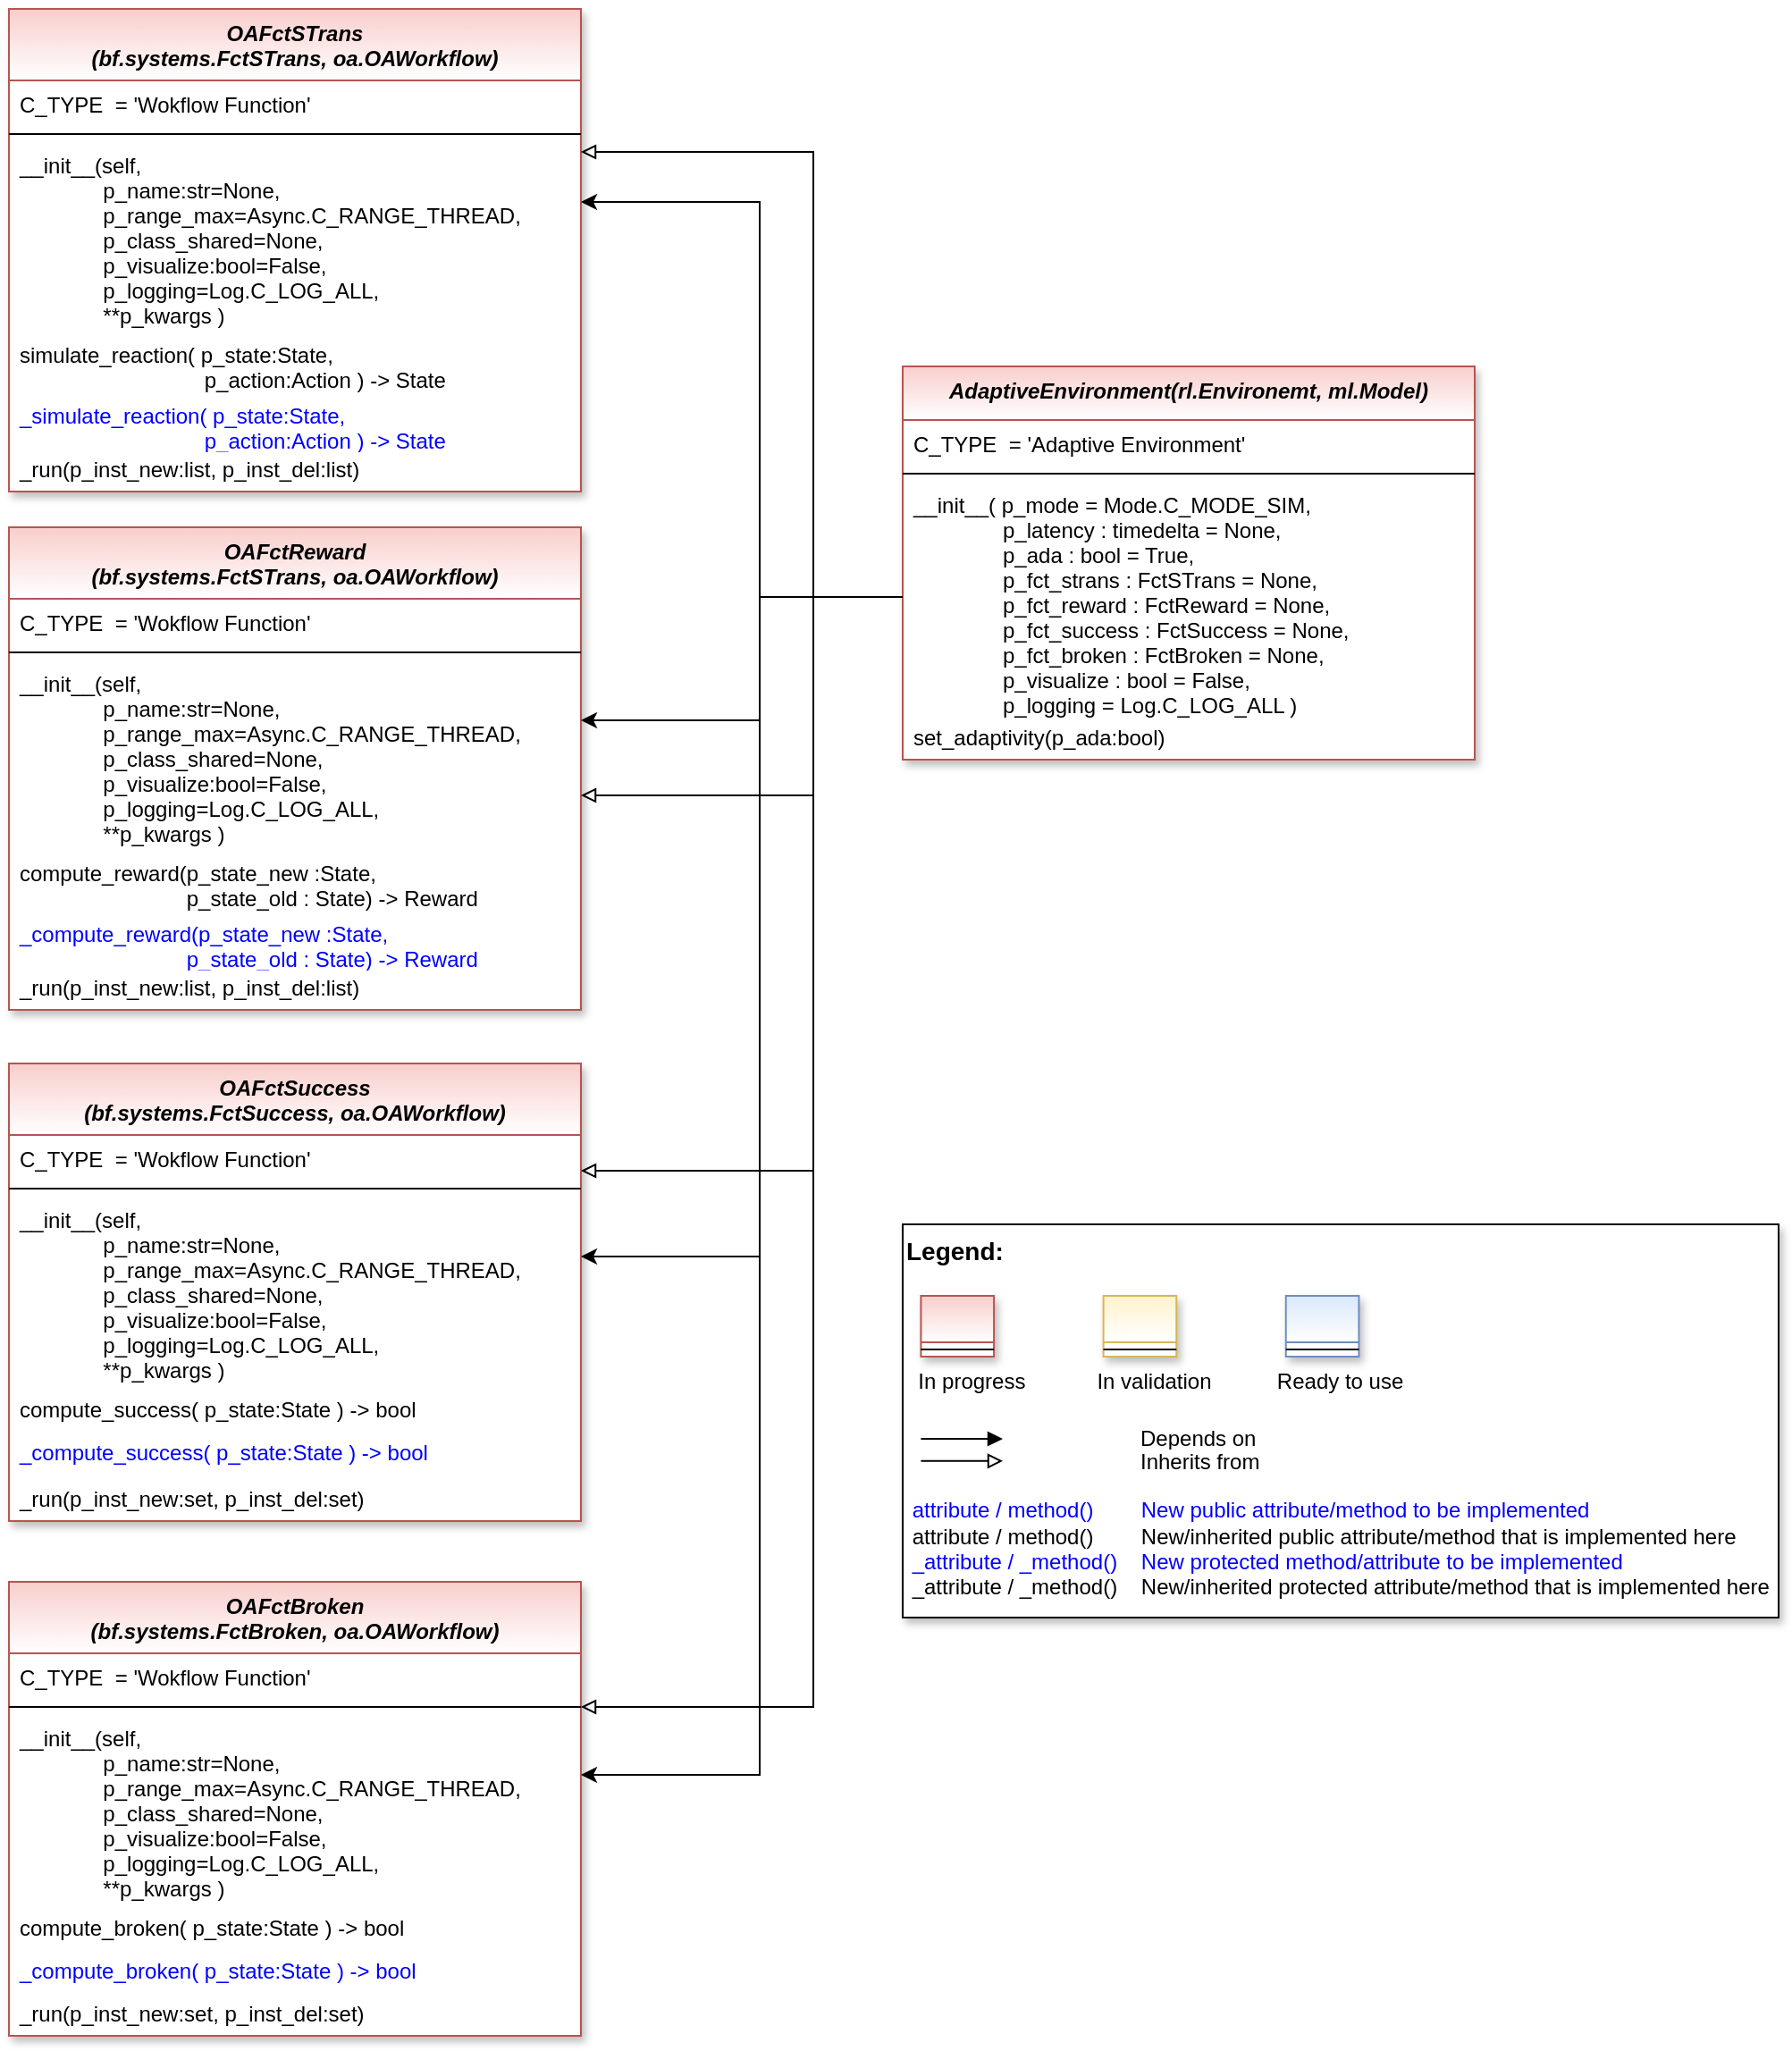 <mxfile version="20.2.3" type="device"><diagram id="Nskp1iKtnSePflAXiop7" name="Page-1"><mxGraphModel dx="1038" dy="641" grid="1" gridSize="10" guides="1" tooltips="1" connect="1" arrows="1" fold="1" page="1" pageScale="1" pageWidth="3300" pageHeight="4681" math="0" shadow="0"><root><mxCell id="0"/><mxCell id="1" parent="0"/><mxCell id="NY3pzmV13nrRCtRjfQod-61" value="OAFctSTrans&#10;(bf.systems.FctSTrans, oa.OAWorkflow)" style="swimlane;fontStyle=3;align=center;verticalAlign=top;childLayout=stackLayout;horizontal=1;startSize=40;horizontalStack=0;resizeParent=1;resizeLast=0;collapsible=1;marginBottom=0;rounded=0;shadow=1;strokeWidth=1;fillColor=#f8cecc;strokeColor=#b85450;swimlaneFillColor=#ffffff;gradientColor=#FFFFFF;" parent="1" vertex="1"><mxGeometry x="140" y="200" width="320" height="270" as="geometry"><mxRectangle x="230" y="140" width="160" height="26" as="alternateBounds"/></mxGeometry></mxCell><mxCell id="NY3pzmV13nrRCtRjfQod-62" value="C_TYPE  = 'Wokflow Function'" style="text;align=left;verticalAlign=top;spacingLeft=4;spacingRight=4;overflow=hidden;rotatable=0;points=[[0,0.5],[1,0.5]];portConstraint=eastwest;" parent="NY3pzmV13nrRCtRjfQod-61" vertex="1"><mxGeometry y="40" width="320" height="26" as="geometry"/></mxCell><mxCell id="NY3pzmV13nrRCtRjfQod-63" value="" style="line;html=1;strokeWidth=1;align=left;verticalAlign=middle;spacingTop=-1;spacingLeft=3;spacingRight=3;rotatable=0;labelPosition=right;points=[];portConstraint=eastwest;" parent="NY3pzmV13nrRCtRjfQod-61" vertex="1"><mxGeometry y="66" width="320" height="8" as="geometry"/></mxCell><mxCell id="NY3pzmV13nrRCtRjfQod-70" value="__init__(self, &#10;                            p_name:str=None,&#10;                            p_range_max=Async.C_RANGE_THREAD, &#10;                            p_class_shared=None, &#10;                            p_visualize:bool=False,&#10;                            p_logging=Log.C_LOG_ALL, &#10;                            **p_kwargs )" style="text;align=left;verticalAlign=top;spacingLeft=4;spacingRight=4;overflow=hidden;rotatable=0;points=[[0,0.5],[1,0.5]];portConstraint=eastwest;" parent="NY3pzmV13nrRCtRjfQod-61" vertex="1"><mxGeometry y="74" width="320" height="106" as="geometry"/></mxCell><mxCell id="NY3pzmV13nrRCtRjfQod-71" value="simulate_reaction( p_state:State,&#10;                               p_action:Action ) -&gt; State" style="text;align=left;verticalAlign=top;spacingLeft=4;spacingRight=4;overflow=hidden;rotatable=0;points=[[0,0.5],[1,0.5]];portConstraint=eastwest;" parent="NY3pzmV13nrRCtRjfQod-61" vertex="1"><mxGeometry y="180" width="320" height="34" as="geometry"/></mxCell><mxCell id="NY3pzmV13nrRCtRjfQod-73" value="_simulate_reaction( p_state:State,&#10;                               p_action:Action ) -&gt; State" style="text;align=left;verticalAlign=top;spacingLeft=4;spacingRight=4;overflow=hidden;rotatable=0;points=[[0,0.5],[1,0.5]];portConstraint=eastwest;fontColor=#0000FF;" parent="NY3pzmV13nrRCtRjfQod-61" vertex="1"><mxGeometry y="214" width="320" height="30" as="geometry"/></mxCell><mxCell id="NY3pzmV13nrRCtRjfQod-152" value="_run(p_inst_new:list, p_inst_del:list)" style="text;align=left;verticalAlign=top;spacingLeft=4;spacingRight=4;overflow=hidden;rotatable=0;points=[[0,0.5],[1,0.5]];portConstraint=eastwest;" parent="NY3pzmV13nrRCtRjfQod-61" vertex="1"><mxGeometry y="244" width="320" height="26" as="geometry"/></mxCell><mxCell id="NY3pzmV13nrRCtRjfQod-74" value="OAFctReward&#10;(bf.systems.FctSTrans, oa.OAWorkflow)" style="swimlane;fontStyle=3;align=center;verticalAlign=top;childLayout=stackLayout;horizontal=1;startSize=40;horizontalStack=0;resizeParent=1;resizeLast=0;collapsible=1;marginBottom=0;rounded=0;shadow=1;strokeWidth=1;fillColor=#f8cecc;strokeColor=#b85450;swimlaneFillColor=#ffffff;gradientColor=#FFFFFF;" parent="1" vertex="1"><mxGeometry x="140" y="490" width="320" height="270" as="geometry"><mxRectangle x="230" y="140" width="160" height="26" as="alternateBounds"/></mxGeometry></mxCell><mxCell id="NY3pzmV13nrRCtRjfQod-75" value="C_TYPE  = 'Wokflow Function'" style="text;align=left;verticalAlign=top;spacingLeft=4;spacingRight=4;overflow=hidden;rotatable=0;points=[[0,0.5],[1,0.5]];portConstraint=eastwest;" parent="NY3pzmV13nrRCtRjfQod-74" vertex="1"><mxGeometry y="40" width="320" height="26" as="geometry"/></mxCell><mxCell id="NY3pzmV13nrRCtRjfQod-77" value="" style="line;html=1;strokeWidth=1;align=left;verticalAlign=middle;spacingTop=-1;spacingLeft=3;spacingRight=3;rotatable=0;labelPosition=right;points=[];portConstraint=eastwest;" parent="NY3pzmV13nrRCtRjfQod-74" vertex="1"><mxGeometry y="66" width="320" height="8" as="geometry"/></mxCell><mxCell id="jGXSrp0JWQliIxfhVfYp-30" value="__init__(self, &#10;                            p_name:str=None,&#10;                            p_range_max=Async.C_RANGE_THREAD, &#10;                            p_class_shared=None, &#10;                            p_visualize:bool=False,&#10;                            p_logging=Log.C_LOG_ALL, &#10;                            **p_kwargs )" style="text;align=left;verticalAlign=top;spacingLeft=4;spacingRight=4;overflow=hidden;rotatable=0;points=[[0,0.5],[1,0.5]];portConstraint=eastwest;" parent="NY3pzmV13nrRCtRjfQod-74" vertex="1"><mxGeometry y="74" width="320" height="106" as="geometry"/></mxCell><mxCell id="NY3pzmV13nrRCtRjfQod-79" value="compute_reward(p_state_new :State,&#10;                            p_state_old : State) -&gt; Reward" style="text;align=left;verticalAlign=top;spacingLeft=4;spacingRight=4;overflow=hidden;rotatable=0;points=[[0,0.5],[1,0.5]];portConstraint=eastwest;" parent="NY3pzmV13nrRCtRjfQod-74" vertex="1"><mxGeometry y="180" width="320" height="34" as="geometry"/></mxCell><mxCell id="NY3pzmV13nrRCtRjfQod-81" value="_compute_reward(p_state_new :State,&#10;                            p_state_old : State) -&gt; Reward" style="text;align=left;verticalAlign=top;spacingLeft=4;spacingRight=4;overflow=hidden;rotatable=0;points=[[0,0.5],[1,0.5]];portConstraint=eastwest;fontColor=#0000FF;" parent="NY3pzmV13nrRCtRjfQod-74" vertex="1"><mxGeometry y="214" width="320" height="30" as="geometry"/></mxCell><mxCell id="jGXSrp0JWQliIxfhVfYp-46" value="_run(p_inst_new:list, p_inst_del:list)" style="text;align=left;verticalAlign=top;spacingLeft=4;spacingRight=4;overflow=hidden;rotatable=0;points=[[0,0.5],[1,0.5]];portConstraint=eastwest;" parent="NY3pzmV13nrRCtRjfQod-74" vertex="1"><mxGeometry y="244" width="320" height="26" as="geometry"/></mxCell><mxCell id="NY3pzmV13nrRCtRjfQod-83" value="" style="group" parent="1" vertex="1" connectable="0"><mxGeometry x="640" y="880" width="490" height="220" as="geometry"/></mxCell><mxCell id="NY3pzmV13nrRCtRjfQod-84" value="&lt;font color=&quot;#000000&quot; size=&quot;1&quot;&gt;&lt;b style=&quot;font-size: 14px&quot;&gt;Legend:&lt;br&gt;&lt;/b&gt;&lt;/font&gt;&lt;br&gt;&lt;br&gt;&lt;br&gt;&lt;font color=&quot;#0000ff&quot; style=&quot;font-size: 6px&quot;&gt;&lt;br&gt;&lt;/font&gt;&lt;span style=&quot;color: rgb(0 , 0 , 0)&quot;&gt;&lt;font style=&quot;font-size: 4px&quot;&gt;&amp;nbsp; &amp;nbsp;&lt;/font&gt;&amp;nbsp;In progress&amp;nbsp; &amp;nbsp; &amp;nbsp; &amp;nbsp; &amp;nbsp; &amp;nbsp; In validation&amp;nbsp; &amp;nbsp; &amp;nbsp; &amp;nbsp; &amp;nbsp; &amp;nbsp;Ready to use&lt;/span&gt;&lt;font color=&quot;#000000&quot;&gt;&amp;nbsp;&lt;br&gt;&lt;/font&gt;&lt;font color=&quot;#0000ff&quot;&gt;&lt;br&gt;&lt;br&gt;&lt;br&gt;&lt;br&gt;&amp;nbsp;attribute / method()&amp;nbsp; &amp;nbsp; &amp;nbsp; &amp;nbsp; New public attribute/method to be implemented&lt;/font&gt;&lt;br&gt;&lt;font color=&quot;#000000&quot;&gt;&amp;nbsp;&lt;/font&gt;&lt;font color=&quot;#000000&quot;&gt;attribute / method()&lt;span&gt;&#9;&lt;/span&gt;&amp;nbsp; &amp;nbsp; &amp;nbsp; &amp;nbsp;New/inherited public attribute/method that is implemented here&lt;br&gt;&lt;/font&gt;&lt;font color=&quot;#0000ff&quot;&gt;&amp;nbsp;_attribute /&amp;nbsp;&lt;/font&gt;&lt;font color=&quot;#0000ff&quot;&gt;_method()&amp;nbsp; &amp;nbsp; New protected method/attribute to be implemented&lt;/font&gt;&lt;br&gt;&lt;font color=&quot;#000000&quot;&gt;&amp;nbsp;_attribute / _method()&amp;nbsp; &amp;nbsp; New/inherited protected attribute/method that is implemented here&lt;br&gt;&lt;/font&gt;&lt;font color=&quot;#000000&quot;&gt;&lt;br&gt;&lt;br&gt;&lt;br&gt;&lt;br&gt;&lt;br&gt;&lt;/font&gt;" style="text;html=1;align=left;verticalAlign=top;whiteSpace=wrap;rounded=0;fontColor=#006600;strokeColor=#000000;shadow=1;fillColor=#ffffff;" parent="NY3pzmV13nrRCtRjfQod-83" vertex="1"><mxGeometry width="490.0" height="220" as="geometry"/></mxCell><mxCell id="NY3pzmV13nrRCtRjfQod-85" value="Depends on" style="endArrow=block;html=1;labelPosition=right;verticalLabelPosition=middle;align=left;verticalAlign=middle;endFill=1;fontSize=12;" parent="NY3pzmV13nrRCtRjfQod-83" edge="1"><mxGeometry x="-1623.125" y="-2180" width="51.042" height="50" as="geometry"><mxPoint x="10.208" y="120.003" as="sourcePoint"/><mxPoint x="55.991" y="120.003" as="targetPoint"/><mxPoint x="98" as="offset"/><Array as="points"><mxPoint x="30.625" y="120"/></Array></mxGeometry></mxCell><mxCell id="NY3pzmV13nrRCtRjfQod-86" value="Inherits from" style="endArrow=block;html=1;labelPosition=right;verticalLabelPosition=middle;align=left;verticalAlign=middle;endFill=0;fontSize=12;" parent="NY3pzmV13nrRCtRjfQod-83" edge="1"><mxGeometry x="-1623.125" y="-2180" width="51.042" height="50" as="geometry"><mxPoint x="10.208" y="132.385" as="sourcePoint"/><mxPoint x="55.991" y="132.385" as="targetPoint"/><mxPoint x="98" y="1" as="offset"/></mxGeometry></mxCell><mxCell id="NY3pzmV13nrRCtRjfQod-87" value="" style="swimlane;fontStyle=3;align=center;verticalAlign=top;childLayout=stackLayout;horizontal=1;startSize=26;horizontalStack=0;resizeParent=1;resizeLast=0;collapsible=1;marginBottom=0;rounded=0;shadow=1;strokeWidth=1;fillColor=#f8cecc;strokeColor=#b85450;gradientColor=#ffffff;swimlaneFillColor=#ffffff;" parent="NY3pzmV13nrRCtRjfQod-83" vertex="1"><mxGeometry x="10.208" y="40" width="40.833" height="34" as="geometry"><mxRectangle x="230" y="140" width="160" height="26" as="alternateBounds"/></mxGeometry></mxCell><mxCell id="NY3pzmV13nrRCtRjfQod-88" value="" style="line;html=1;strokeWidth=1;align=left;verticalAlign=middle;spacingTop=-1;spacingLeft=3;spacingRight=3;rotatable=0;labelPosition=right;points=[];portConstraint=eastwest;" parent="NY3pzmV13nrRCtRjfQod-87" vertex="1"><mxGeometry y="26" width="40.833" height="8" as="geometry"/></mxCell><mxCell id="NY3pzmV13nrRCtRjfQod-89" value="" style="swimlane;fontStyle=3;align=center;verticalAlign=top;childLayout=stackLayout;horizontal=1;startSize=26;horizontalStack=0;resizeParent=1;resizeLast=0;collapsible=1;marginBottom=0;rounded=0;shadow=1;strokeWidth=1;fillColor=#fff2cc;strokeColor=#d6b656;gradientColor=#ffffff;swimlaneFillColor=#ffffff;" parent="NY3pzmV13nrRCtRjfQod-83" vertex="1"><mxGeometry x="112.292" y="40" width="40.833" height="34" as="geometry"><mxRectangle x="230" y="140" width="160" height="26" as="alternateBounds"/></mxGeometry></mxCell><mxCell id="NY3pzmV13nrRCtRjfQod-90" value="" style="line;html=1;strokeWidth=1;align=left;verticalAlign=middle;spacingTop=-1;spacingLeft=3;spacingRight=3;rotatable=0;labelPosition=right;points=[];portConstraint=eastwest;" parent="NY3pzmV13nrRCtRjfQod-89" vertex="1"><mxGeometry y="26" width="40.833" height="8" as="geometry"/></mxCell><mxCell id="NY3pzmV13nrRCtRjfQod-91" value="" style="swimlane;fontStyle=3;align=center;verticalAlign=top;childLayout=stackLayout;horizontal=1;startSize=26;horizontalStack=0;resizeParent=1;resizeLast=0;collapsible=1;marginBottom=0;rounded=0;shadow=1;strokeWidth=1;fillColor=#dae8fc;strokeColor=#6c8ebf;gradientColor=#ffffff;swimlaneFillColor=#ffffff;" parent="NY3pzmV13nrRCtRjfQod-83" vertex="1"><mxGeometry x="214.375" y="40" width="40.833" height="34" as="geometry"><mxRectangle x="230" y="140" width="160" height="26" as="alternateBounds"/></mxGeometry></mxCell><mxCell id="NY3pzmV13nrRCtRjfQod-92" value="" style="line;html=1;strokeWidth=1;align=left;verticalAlign=middle;spacingTop=-1;spacingLeft=3;spacingRight=3;rotatable=0;labelPosition=right;points=[];portConstraint=eastwest;" parent="NY3pzmV13nrRCtRjfQod-91" vertex="1"><mxGeometry y="26" width="40.833" height="8" as="geometry"/></mxCell><mxCell id="NY3pzmV13nrRCtRjfQod-95" value="AdaptiveEnvironment(rl.Environemt, ml.Model)" style="swimlane;fontStyle=3;align=center;verticalAlign=top;childLayout=stackLayout;horizontal=1;startSize=30;horizontalStack=0;resizeParent=1;resizeLast=0;collapsible=1;marginBottom=0;rounded=0;shadow=1;strokeWidth=1;fillColor=#f8cecc;strokeColor=#b85450;swimlaneFillColor=#ffffff;gradientColor=#FFFFFF;swimlaneLine=1;" parent="1" vertex="1"><mxGeometry x="640" y="400" width="320" height="220" as="geometry"><mxRectangle x="230" y="140" width="160" height="26" as="alternateBounds"/></mxGeometry></mxCell><mxCell id="NY3pzmV13nrRCtRjfQod-96" value="C_TYPE  = 'Adaptive Environment'" style="text;align=left;verticalAlign=top;spacingLeft=4;spacingRight=4;overflow=hidden;rotatable=0;points=[[0,0.5],[1,0.5]];portConstraint=eastwest;" parent="NY3pzmV13nrRCtRjfQod-95" vertex="1"><mxGeometry y="30" width="320" height="26" as="geometry"/></mxCell><mxCell id="NY3pzmV13nrRCtRjfQod-98" value="" style="line;html=1;strokeWidth=1;align=left;verticalAlign=middle;spacingTop=-1;spacingLeft=3;spacingRight=3;rotatable=0;labelPosition=right;points=[];portConstraint=eastwest;" parent="NY3pzmV13nrRCtRjfQod-95" vertex="1"><mxGeometry y="56" width="320" height="8" as="geometry"/></mxCell><mxCell id="NY3pzmV13nrRCtRjfQod-100" value="__init__( p_mode = Mode.C_MODE_SIM,&#10;               p_latency : timedelta = None,&#10;               p_ada : bool = True,&#10;               p_fct_strans : FctSTrans = None,&#10;               p_fct_reward : FctReward = None,&#10;               p_fct_success : FctSuccess = None,&#10;               p_fct_broken : FctBroken = None,&#10;               p_visualize : bool = False,&#10;               p_logging = Log.C_LOG_ALL )" style="text;align=left;verticalAlign=top;spacingLeft=4;spacingRight=4;overflow=hidden;rotatable=0;points=[[0,0.5],[1,0.5]];portConstraint=eastwest;" parent="NY3pzmV13nrRCtRjfQod-95" vertex="1"><mxGeometry y="64" width="320" height="130" as="geometry"/></mxCell><mxCell id="jGXSrp0JWQliIxfhVfYp-49" value="set_adaptivity(p_ada:bool)" style="text;align=left;verticalAlign=top;spacingLeft=4;spacingRight=4;overflow=hidden;rotatable=0;points=[[0,0.5],[1,0.5]];portConstraint=eastwest;" parent="NY3pzmV13nrRCtRjfQod-95" vertex="1"><mxGeometry y="194" width="320" height="26" as="geometry"/></mxCell><mxCell id="jGXSrp0JWQliIxfhVfYp-1" value="OAFctSuccess&#10;(bf.systems.FctSuccess, oa.OAWorkflow)" style="swimlane;fontStyle=3;align=center;verticalAlign=top;childLayout=stackLayout;horizontal=1;startSize=40;horizontalStack=0;resizeParent=1;resizeLast=0;collapsible=1;marginBottom=0;rounded=0;shadow=1;strokeWidth=1;fillColor=#f8cecc;strokeColor=#b85450;swimlaneFillColor=#ffffff;gradientColor=#FFFFFF;" parent="1" vertex="1"><mxGeometry x="140" y="790" width="320" height="256" as="geometry"><mxRectangle x="230" y="140" width="160" height="26" as="alternateBounds"/></mxGeometry></mxCell><mxCell id="jGXSrp0JWQliIxfhVfYp-2" value="C_TYPE  = 'Wokflow Function'" style="text;align=left;verticalAlign=top;spacingLeft=4;spacingRight=4;overflow=hidden;rotatable=0;points=[[0,0.5],[1,0.5]];portConstraint=eastwest;" parent="jGXSrp0JWQliIxfhVfYp-1" vertex="1"><mxGeometry y="40" width="320" height="26" as="geometry"/></mxCell><mxCell id="jGXSrp0JWQliIxfhVfYp-4" value="" style="line;html=1;strokeWidth=1;align=left;verticalAlign=middle;spacingTop=-1;spacingLeft=3;spacingRight=3;rotatable=0;labelPosition=right;points=[];portConstraint=eastwest;" parent="jGXSrp0JWQliIxfhVfYp-1" vertex="1"><mxGeometry y="66" width="320" height="8" as="geometry"/></mxCell><mxCell id="jGXSrp0JWQliIxfhVfYp-5" value="__init__(self, &#10;              p_name:str=None,&#10;              p_range_max=Async.C_RANGE_THREAD,&#10;              p_class_shared=None,&#10;              p_visualize:bool=False,&#10;              p_logging=Log.C_LOG_ALL,&#10;              **p_kwargs )" style="text;align=left;verticalAlign=top;spacingLeft=4;spacingRight=4;overflow=hidden;rotatable=0;points=[[0,0.5],[1,0.5]];portConstraint=eastwest;" parent="jGXSrp0JWQliIxfhVfYp-1" vertex="1"><mxGeometry y="74" width="320" height="106" as="geometry"/></mxCell><mxCell id="jGXSrp0JWQliIxfhVfYp-31" value="compute_success( p_state:State ) -&gt; bool" style="text;align=left;verticalAlign=top;spacingLeft=4;spacingRight=4;overflow=hidden;rotatable=0;points=[[0,0.5],[1,0.5]];portConstraint=eastwest;" parent="jGXSrp0JWQliIxfhVfYp-1" vertex="1"><mxGeometry y="180" width="320" height="24" as="geometry"/></mxCell><mxCell id="jGXSrp0JWQliIxfhVfYp-32" value="_compute_success( p_state:State ) -&gt; bool" style="text;align=left;verticalAlign=top;spacingLeft=4;spacingRight=4;overflow=hidden;rotatable=0;points=[[0,0.5],[1,0.5]];portConstraint=eastwest;fontColor=#0000FF;" parent="jGXSrp0JWQliIxfhVfYp-1" vertex="1"><mxGeometry y="204" width="320" height="26" as="geometry"/></mxCell><mxCell id="jGXSrp0JWQliIxfhVfYp-47" value="_run(p_inst_new:set, p_inst_del:set)" style="text;align=left;verticalAlign=top;spacingLeft=4;spacingRight=4;overflow=hidden;rotatable=0;points=[[0,0.5],[1,0.5]];portConstraint=eastwest;" parent="jGXSrp0JWQliIxfhVfYp-1" vertex="1"><mxGeometry y="230" width="320" height="26" as="geometry"/></mxCell><mxCell id="jGXSrp0JWQliIxfhVfYp-9" value="OAFctBroken&#10;(bf.systems.FctBroken, oa.OAWorkflow)" style="swimlane;fontStyle=3;align=center;verticalAlign=top;childLayout=stackLayout;horizontal=1;startSize=40;horizontalStack=0;resizeParent=1;resizeLast=0;collapsible=1;marginBottom=0;rounded=0;shadow=1;strokeWidth=1;fillColor=#f8cecc;strokeColor=#b85450;swimlaneFillColor=#ffffff;gradientColor=#FFFFFF;" parent="1" vertex="1"><mxGeometry x="140" y="1080" width="320" height="254" as="geometry"><mxRectangle x="230" y="140" width="160" height="26" as="alternateBounds"/></mxGeometry></mxCell><mxCell id="jGXSrp0JWQliIxfhVfYp-10" value="C_TYPE  = 'Wokflow Function'" style="text;align=left;verticalAlign=top;spacingLeft=4;spacingRight=4;overflow=hidden;rotatable=0;points=[[0,0.5],[1,0.5]];portConstraint=eastwest;" parent="jGXSrp0JWQliIxfhVfYp-9" vertex="1"><mxGeometry y="40" width="320" height="26" as="geometry"/></mxCell><mxCell id="jGXSrp0JWQliIxfhVfYp-12" value="" style="line;html=1;strokeWidth=1;align=left;verticalAlign=middle;spacingTop=-1;spacingLeft=3;spacingRight=3;rotatable=0;labelPosition=right;points=[];portConstraint=eastwest;" parent="jGXSrp0JWQliIxfhVfYp-9" vertex="1"><mxGeometry y="66" width="320" height="8" as="geometry"/></mxCell><mxCell id="jGXSrp0JWQliIxfhVfYp-13" value="__init__(self, &#10;              p_name:str=None,&#10;              p_range_max=Async.C_RANGE_THREAD,&#10;              p_class_shared=None,&#10;              p_visualize:bool=False,&#10;              p_logging=Log.C_LOG_ALL,&#10;              **p_kwargs )" style="text;align=left;verticalAlign=top;spacingLeft=4;spacingRight=4;overflow=hidden;rotatable=0;points=[[0,0.5],[1,0.5]];portConstraint=eastwest;" parent="jGXSrp0JWQliIxfhVfYp-9" vertex="1"><mxGeometry y="74" width="320" height="106" as="geometry"/></mxCell><mxCell id="jGXSrp0JWQliIxfhVfYp-33" value="compute_broken( p_state:State ) -&gt; bool" style="text;align=left;verticalAlign=top;spacingLeft=4;spacingRight=4;overflow=hidden;rotatable=0;points=[[0,0.5],[1,0.5]];portConstraint=eastwest;" parent="jGXSrp0JWQliIxfhVfYp-9" vertex="1"><mxGeometry y="180" width="320" height="24" as="geometry"/></mxCell><mxCell id="jGXSrp0JWQliIxfhVfYp-34" value="_compute_broken( p_state:State ) -&gt; bool" style="text;align=left;verticalAlign=top;spacingLeft=4;spacingRight=4;overflow=hidden;rotatable=0;points=[[0,0.5],[1,0.5]];portConstraint=eastwest;fontColor=#0000FF;" parent="jGXSrp0JWQliIxfhVfYp-9" vertex="1"><mxGeometry y="204" width="320" height="24" as="geometry"/></mxCell><mxCell id="jGXSrp0JWQliIxfhVfYp-48" value="_run(p_inst_new:set, p_inst_del:set)" style="text;align=left;verticalAlign=top;spacingLeft=4;spacingRight=4;overflow=hidden;rotatable=0;points=[[0,0.5],[1,0.5]];portConstraint=eastwest;" parent="jGXSrp0JWQliIxfhVfYp-9" vertex="1"><mxGeometry y="228" width="320" height="26" as="geometry"/></mxCell><mxCell id="jGXSrp0JWQliIxfhVfYp-20" style="edgeStyle=orthogonalEdgeStyle;rounded=0;orthogonalLoop=1;jettySize=auto;html=1;" parent="1" source="NY3pzmV13nrRCtRjfQod-100" target="NY3pzmV13nrRCtRjfQod-61" edge="1"><mxGeometry relative="1" as="geometry"><Array as="points"><mxPoint x="560" y="529"/><mxPoint x="560" y="308"/></Array></mxGeometry></mxCell><mxCell id="jGXSrp0JWQliIxfhVfYp-21" style="edgeStyle=orthogonalEdgeStyle;rounded=0;orthogonalLoop=1;jettySize=auto;html=1;" parent="1" source="NY3pzmV13nrRCtRjfQod-100" target="NY3pzmV13nrRCtRjfQod-74" edge="1"><mxGeometry relative="1" as="geometry"><Array as="points"><mxPoint x="560" y="529"/><mxPoint x="560" y="598"/></Array></mxGeometry></mxCell><mxCell id="jGXSrp0JWQliIxfhVfYp-22" style="edgeStyle=orthogonalEdgeStyle;rounded=0;orthogonalLoop=1;jettySize=auto;html=1;" parent="1" source="NY3pzmV13nrRCtRjfQod-100" target="jGXSrp0JWQliIxfhVfYp-1" edge="1"><mxGeometry relative="1" as="geometry"><Array as="points"><mxPoint x="560" y="529"/><mxPoint x="560" y="898"/></Array></mxGeometry></mxCell><mxCell id="jGXSrp0JWQliIxfhVfYp-23" style="edgeStyle=orthogonalEdgeStyle;rounded=0;orthogonalLoop=1;jettySize=auto;html=1;" parent="1" source="NY3pzmV13nrRCtRjfQod-100" target="jGXSrp0JWQliIxfhVfYp-9" edge="1"><mxGeometry relative="1" as="geometry"><Array as="points"><mxPoint x="560" y="529"/><mxPoint x="560" y="1188"/></Array></mxGeometry></mxCell><mxCell id="jGXSrp0JWQliIxfhVfYp-24" style="edgeStyle=orthogonalEdgeStyle;rounded=0;orthogonalLoop=1;jettySize=auto;html=1;endArrow=block;endFill=0;" parent="1" source="NY3pzmV13nrRCtRjfQod-100" target="NY3pzmV13nrRCtRjfQod-61" edge="1"><mxGeometry relative="1" as="geometry"><Array as="points"><mxPoint x="590" y="529"/><mxPoint x="590" y="280"/></Array></mxGeometry></mxCell><mxCell id="jGXSrp0JWQliIxfhVfYp-25" style="edgeStyle=orthogonalEdgeStyle;rounded=0;orthogonalLoop=1;jettySize=auto;html=1;endArrow=block;endFill=0;" parent="1" source="NY3pzmV13nrRCtRjfQod-100" target="NY3pzmV13nrRCtRjfQod-74" edge="1"><mxGeometry relative="1" as="geometry"><Array as="points"><mxPoint x="590" y="529"/><mxPoint x="590" y="640"/></Array></mxGeometry></mxCell><mxCell id="jGXSrp0JWQliIxfhVfYp-27" style="edgeStyle=orthogonalEdgeStyle;rounded=0;orthogonalLoop=1;jettySize=auto;html=1;endArrow=block;endFill=0;" parent="1" source="NY3pzmV13nrRCtRjfQod-100" target="jGXSrp0JWQliIxfhVfYp-1" edge="1"><mxGeometry relative="1" as="geometry"><Array as="points"><mxPoint x="590" y="529"/><mxPoint x="590" y="850"/></Array></mxGeometry></mxCell><mxCell id="jGXSrp0JWQliIxfhVfYp-28" style="edgeStyle=orthogonalEdgeStyle;rounded=0;orthogonalLoop=1;jettySize=auto;html=1;endArrow=block;endFill=0;" parent="1" source="NY3pzmV13nrRCtRjfQod-100" target="jGXSrp0JWQliIxfhVfYp-9" edge="1"><mxGeometry relative="1" as="geometry"><Array as="points"><mxPoint x="590" y="529"/><mxPoint x="590" y="1150"/></Array></mxGeometry></mxCell></root></mxGraphModel></diagram></mxfile>